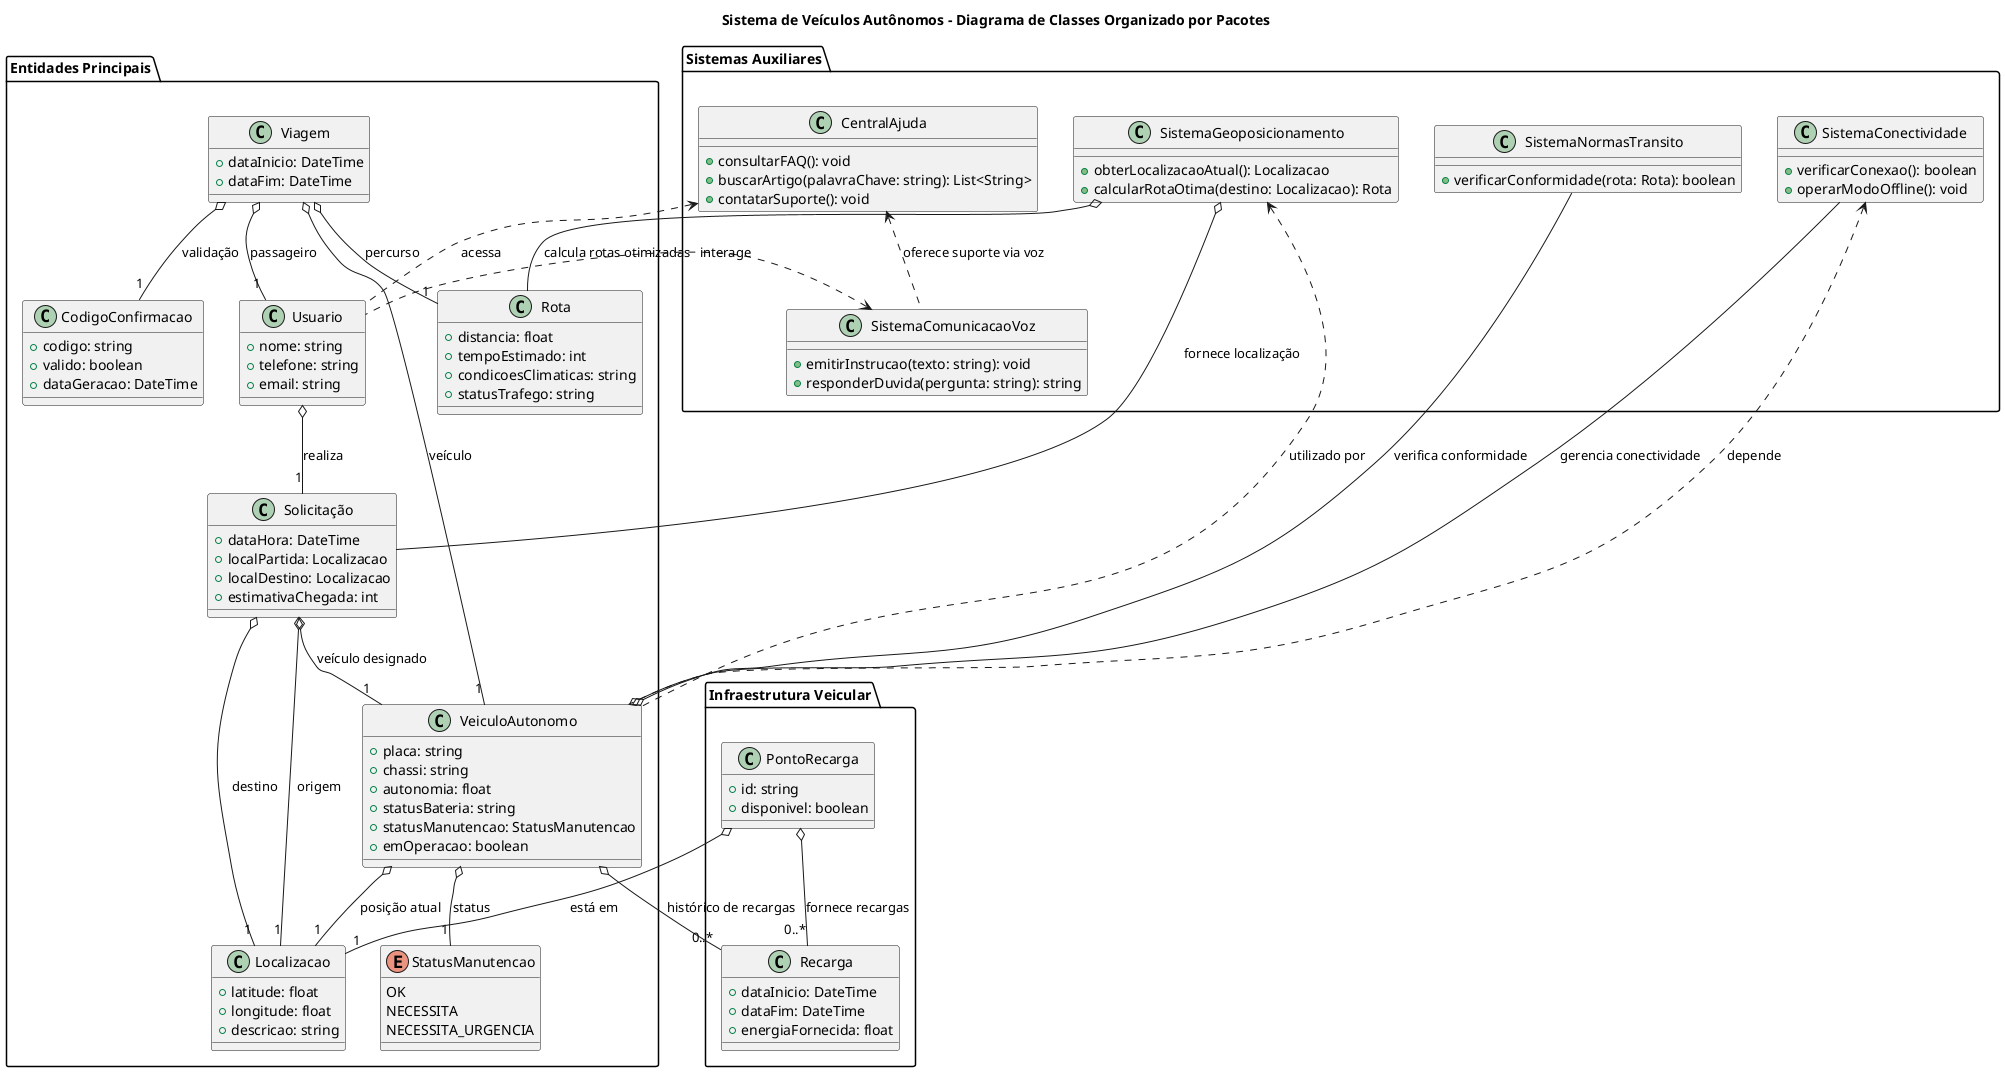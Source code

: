 @startuml
title Sistema de Veículos Autônomos - Diagrama de Classes Organizado por Pacotes

' =====================
' Pacote: Entidades
' =====================
package "Entidades Principais" {
  class Usuario {
    +nome: string
    +telefone: string
    +email: string
  }

  class Localizacao {
    +latitude: float
    +longitude: float
    +descricao: string
  }

  class VeiculoAutonomo {
    +placa: string
    +chassi: string
    +autonomia: float
    +statusBateria: string
    +statusManutencao: StatusManutencao
    +emOperacao: boolean
  }

  enum StatusManutencao {
    OK
    NECESSITA
    NECESSITA_URGENCIA
  }

  class Solicitação {
    +dataHora: DateTime
    +localPartida: Localizacao
    +localDestino: Localizacao
    +estimativaChegada: int
  }

  class Viagem {
    +dataInicio: DateTime
    +dataFim: DateTime
  }

  class CodigoConfirmacao {
    +codigo: string
    +valido: boolean
    +dataGeracao: DateTime
  }

  class Rota {
    +distancia: float
    +tempoEstimado: int
    +condicoesClimaticas: string
    +statusTrafego: string
  }
}

' =============================
' Pacote: Infraestrutura Veicular
' =============================
package "Infraestrutura Veicular" {
  class PontoRecarga {
    +id: string
    +disponivel: boolean
  }

  class Recarga {
    +dataInicio: DateTime
    +dataFim: DateTime
    +energiaFornecida: float
  }
}

' ===========================
' Pacote: Sistemas Auxiliares
' ===========================
package "Sistemas Auxiliares" {
  class CentralAjuda {
    +consultarFAQ(): void
    +buscarArtigo(palavraChave: string): List<String>
    +contatarSuporte(): void
  }

  class SistemaGeoposicionamento {
    +obterLocalizacaoAtual(): Localizacao
    +calcularRotaOtima(destino: Localizacao): Rota
  }

  class SistemaComunicacaoVoz {
    +emitirInstrucao(texto: string): void
    +responderDuvida(pergunta: string): string
  }

  class SistemaNormasTransito {
    +verificarConformidade(rota: Rota): boolean
  }

  class SistemaConectividade {
    +verificarConexao(): boolean
    +operarModoOffline(): void
  }
}

' ===========================
' Relacionamentos entre pacotes
' ===========================

' Usuário realiza Solicitação
Usuario o-- "1" Solicitação : realiza

' Solicitação usa Localização (origem e destino) e Veículo
Solicitação o-- "1" Localizacao : origem
Solicitação o-- "1" Localizacao : destino
Solicitação o-- "1" VeiculoAutonomo : veículo designado

' Viagem envolve Passageiro, Veículo, Código de Confirmação e Rota
Viagem o-- "1" Usuario : passageiro
Viagem o-- "1" VeiculoAutonomo : veículo
Viagem o-- "1" CodigoConfirmacao : validação
Viagem o-- "1" Rota : percurso

' Veículo tem StatusManutencao, posição, histórico de recargas e depende de sistemas
VeiculoAutonomo o-- "1" StatusManutencao : status
VeiculoAutonomo o-- "0..*" Recarga : histórico de recargas
VeiculoAutonomo o-- "1" Localizacao : posição atual
VeiculoAutonomo o-- SistemaNormasTransito : verifica conformidade
VeiculoAutonomo o-- SistemaConectividade : gerencia conectividade

' Geoposicionamento auxilia Solicitação e Rota
SistemaGeoposicionamento o-- Solicitação : fornece localização
SistemaGeoposicionamento o-- Rota : calcula rotas otimizadas

' Ponto de Recarga está localizado e disponibiliza recargas
PontoRecarga o-- "1" Localizacao : está em
PontoRecarga o-- "0..*" Recarga : fornece recargas

' Central de Ajuda acessada por Usuário, usa Comunicação por Voz
CentralAjuda <.. SistemaComunicacaoVoz : oferece suporte via voz
CentralAjuda <.. Usuario : acessa

' Comunicação por Voz interage com Usuário
SistemaComunicacaoVoz <.. Usuario : interage

' Geoposicionamento e Conectividade usados pelo Veículo
SistemaGeoposicionamento <.. VeiculoAutonomo : utilizado por
SistemaConectividade <.. VeiculoAutonomo : depende

@enduml
